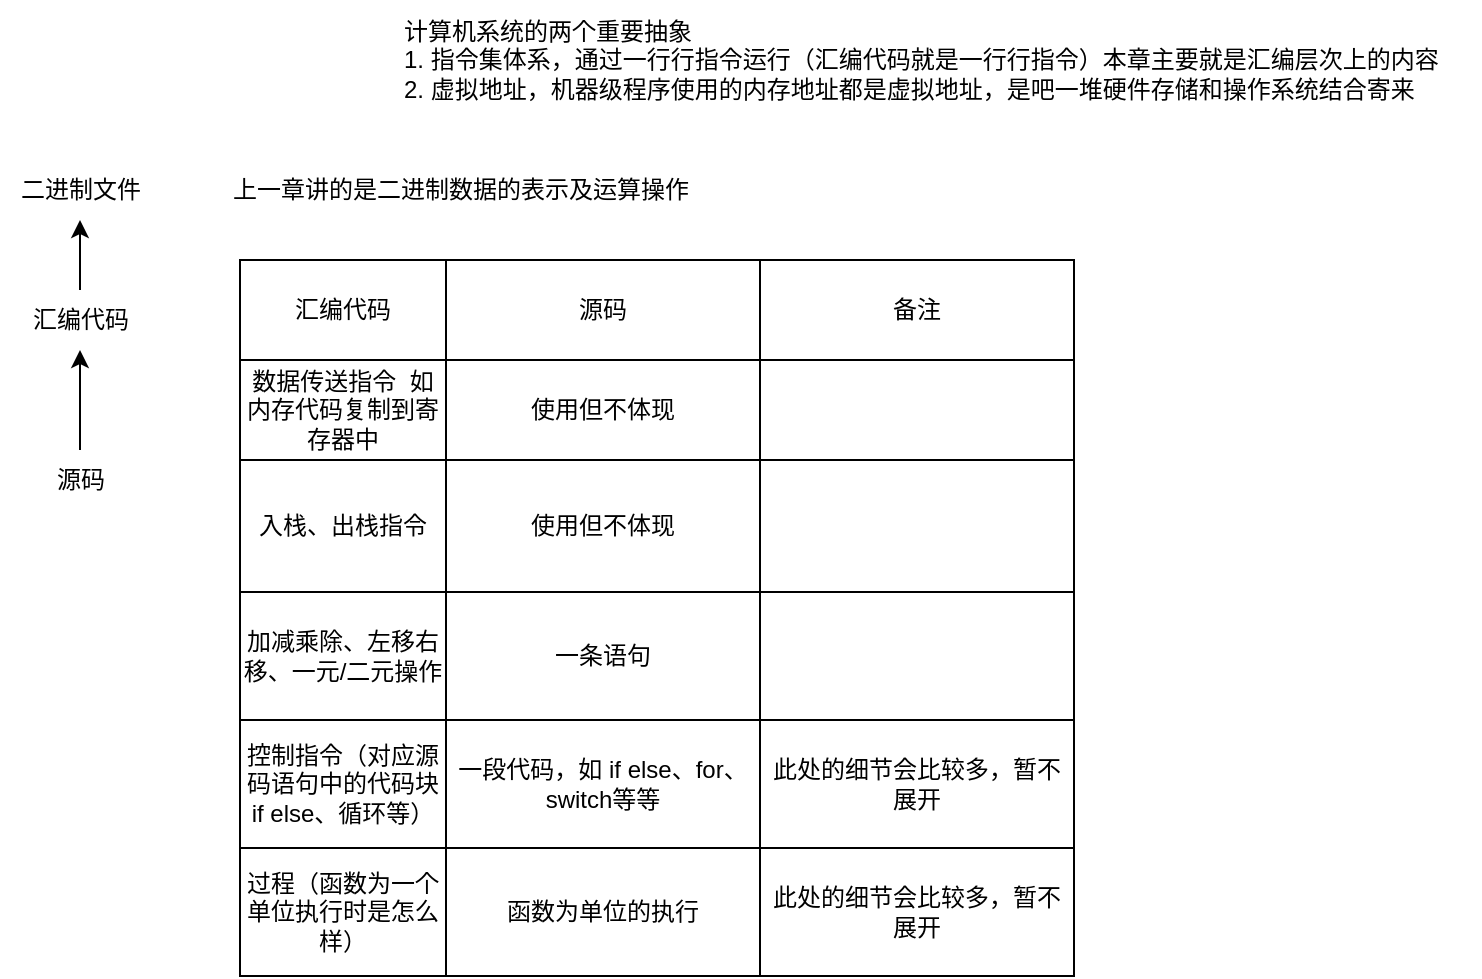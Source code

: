 <mxfile>
    <diagram id="d0xkS0hOLrNR2X3_PJC-" name="第 1 页">
        <mxGraphModel dx="796" dy="490" grid="1" gridSize="10" guides="1" tooltips="1" connect="1" arrows="1" fold="1" page="1" pageScale="1" pageWidth="827" pageHeight="1169" math="0" shadow="0">
            <root>
                <mxCell id="0"/>
                <mxCell id="1" parent="0"/>
                <mxCell id="2" value="二进制文件" style="text;html=1;align=center;verticalAlign=middle;resizable=0;points=[];autosize=1;strokeColor=none;fillColor=none;" vertex="1" parent="1">
                    <mxGeometry x="140" y="140" width="80" height="30" as="geometry"/>
                </mxCell>
                <mxCell id="7" style="edgeStyle=none;html=1;" edge="1" parent="1" source="4" target="2">
                    <mxGeometry relative="1" as="geometry"/>
                </mxCell>
                <mxCell id="4" value="汇编代码" style="text;html=1;align=center;verticalAlign=middle;resizable=0;points=[];autosize=1;strokeColor=none;fillColor=none;" vertex="1" parent="1">
                    <mxGeometry x="145" y="205" width="70" height="30" as="geometry"/>
                </mxCell>
                <mxCell id="6" style="edgeStyle=none;html=1;" edge="1" parent="1" source="5" target="4">
                    <mxGeometry relative="1" as="geometry"/>
                </mxCell>
                <mxCell id="5" value="源码" style="text;html=1;align=center;verticalAlign=middle;resizable=0;points=[];autosize=1;strokeColor=none;fillColor=none;" vertex="1" parent="1">
                    <mxGeometry x="155" y="285" width="50" height="30" as="geometry"/>
                </mxCell>
                <mxCell id="8" value="计算机系统的两个重要抽象&lt;br&gt;1. 指令集体系，通过一行行指令运行（汇编代码就是一行行指令）本章主要就是汇编层次上的内容&lt;br&gt;2. 虚拟地址，机器级程序使用的内存地址都是虚拟地址，是吧一堆硬件存储和操作系统结合寄来" style="text;html=1;align=left;verticalAlign=middle;resizable=0;points=[];autosize=1;strokeColor=none;fillColor=none;" vertex="1" parent="1">
                    <mxGeometry x="340" y="60" width="540" height="60" as="geometry"/>
                </mxCell>
                <mxCell id="10" value="上一章讲的是二进制数据的表示及运算操作" style="text;html=1;align=center;verticalAlign=middle;resizable=0;points=[];autosize=1;strokeColor=none;fillColor=none;" vertex="1" parent="1">
                    <mxGeometry x="245" y="140" width="250" height="30" as="geometry"/>
                </mxCell>
                <mxCell id="11" value="" style="shape=table;startSize=0;container=1;collapsible=0;childLayout=tableLayout;" vertex="1" parent="1">
                    <mxGeometry x="260" y="190" width="417" height="358" as="geometry"/>
                </mxCell>
                <mxCell id="12" value="" style="shape=tableRow;horizontal=0;startSize=0;swimlaneHead=0;swimlaneBody=0;top=0;left=0;bottom=0;right=0;collapsible=0;dropTarget=0;fillColor=none;points=[[0,0.5],[1,0.5]];portConstraint=eastwest;" vertex="1" parent="11">
                    <mxGeometry width="417" height="50" as="geometry"/>
                </mxCell>
                <mxCell id="13" value="汇编代码" style="shape=partialRectangle;html=1;whiteSpace=wrap;connectable=0;overflow=hidden;fillColor=none;top=0;left=0;bottom=0;right=0;pointerEvents=1;" vertex="1" parent="12">
                    <mxGeometry width="103" height="50" as="geometry">
                        <mxRectangle width="103" height="50" as="alternateBounds"/>
                    </mxGeometry>
                </mxCell>
                <mxCell id="14" value="源码" style="shape=partialRectangle;html=1;whiteSpace=wrap;connectable=0;overflow=hidden;fillColor=none;top=0;left=0;bottom=0;right=0;pointerEvents=1;" vertex="1" parent="12">
                    <mxGeometry x="103" width="157" height="50" as="geometry">
                        <mxRectangle width="157" height="50" as="alternateBounds"/>
                    </mxGeometry>
                </mxCell>
                <mxCell id="42" value="备注" style="shape=partialRectangle;html=1;whiteSpace=wrap;connectable=0;overflow=hidden;fillColor=none;top=0;left=0;bottom=0;right=0;pointerEvents=1;" vertex="1" parent="12">
                    <mxGeometry x="260" width="157" height="50" as="geometry">
                        <mxRectangle width="157" height="50" as="alternateBounds"/>
                    </mxGeometry>
                </mxCell>
                <mxCell id="16" value="" style="shape=tableRow;horizontal=0;startSize=0;swimlaneHead=0;swimlaneBody=0;top=0;left=0;bottom=0;right=0;collapsible=0;dropTarget=0;fillColor=none;points=[[0,0.5],[1,0.5]];portConstraint=eastwest;" vertex="1" parent="11">
                    <mxGeometry y="50" width="417" height="50" as="geometry"/>
                </mxCell>
                <mxCell id="17" value="&lt;span style=&quot;&quot;&gt;数据传送指令&amp;nbsp; 如内存代码复制到寄存器中&lt;/span&gt;" style="shape=partialRectangle;html=1;whiteSpace=wrap;connectable=0;overflow=hidden;fillColor=none;top=0;left=0;bottom=0;right=0;pointerEvents=1;" vertex="1" parent="16">
                    <mxGeometry width="103" height="50" as="geometry">
                        <mxRectangle width="103" height="50" as="alternateBounds"/>
                    </mxGeometry>
                </mxCell>
                <mxCell id="18" value="使用但不体现" style="shape=partialRectangle;html=1;whiteSpace=wrap;connectable=0;overflow=hidden;fillColor=none;top=0;left=0;bottom=0;right=0;pointerEvents=1;" vertex="1" parent="16">
                    <mxGeometry x="103" width="157" height="50" as="geometry">
                        <mxRectangle width="157" height="50" as="alternateBounds"/>
                    </mxGeometry>
                </mxCell>
                <mxCell id="43" style="shape=partialRectangle;html=1;whiteSpace=wrap;connectable=0;overflow=hidden;fillColor=none;top=0;left=0;bottom=0;right=0;pointerEvents=1;" vertex="1" parent="16">
                    <mxGeometry x="260" width="157" height="50" as="geometry">
                        <mxRectangle width="157" height="50" as="alternateBounds"/>
                    </mxGeometry>
                </mxCell>
                <mxCell id="20" value="" style="shape=tableRow;horizontal=0;startSize=0;swimlaneHead=0;swimlaneBody=0;top=0;left=0;bottom=0;right=0;collapsible=0;dropTarget=0;fillColor=none;points=[[0,0.5],[1,0.5]];portConstraint=eastwest;" vertex="1" parent="11">
                    <mxGeometry y="100" width="417" height="66" as="geometry"/>
                </mxCell>
                <mxCell id="21" value="&lt;span style=&quot;text-align: left;&quot;&gt;入栈、出栈指令&lt;/span&gt;" style="shape=partialRectangle;html=1;whiteSpace=wrap;connectable=0;overflow=hidden;fillColor=none;top=0;left=0;bottom=0;right=0;pointerEvents=1;" vertex="1" parent="20">
                    <mxGeometry width="103" height="66" as="geometry">
                        <mxRectangle width="103" height="66" as="alternateBounds"/>
                    </mxGeometry>
                </mxCell>
                <mxCell id="22" value="使用但不体现" style="shape=partialRectangle;html=1;whiteSpace=wrap;connectable=0;overflow=hidden;fillColor=none;top=0;left=0;bottom=0;right=0;pointerEvents=1;" vertex="1" parent="20">
                    <mxGeometry x="103" width="157" height="66" as="geometry">
                        <mxRectangle width="157" height="66" as="alternateBounds"/>
                    </mxGeometry>
                </mxCell>
                <mxCell id="44" style="shape=partialRectangle;html=1;whiteSpace=wrap;connectable=0;overflow=hidden;fillColor=none;top=0;left=0;bottom=0;right=0;pointerEvents=1;" vertex="1" parent="20">
                    <mxGeometry x="260" width="157" height="66" as="geometry">
                        <mxRectangle width="157" height="66" as="alternateBounds"/>
                    </mxGeometry>
                </mxCell>
                <mxCell id="24" value="" style="shape=tableRow;horizontal=0;startSize=0;swimlaneHead=0;swimlaneBody=0;top=0;left=0;bottom=0;right=0;collapsible=0;dropTarget=0;fillColor=none;points=[[0,0.5],[1,0.5]];portConstraint=eastwest;" vertex="1" parent="11">
                    <mxGeometry y="166" width="417" height="64" as="geometry"/>
                </mxCell>
                <mxCell id="25" value="&lt;span style=&quot;text-align: left;&quot;&gt;加减乘除、左移右移、一元/二元操作&lt;/span&gt;" style="shape=partialRectangle;html=1;whiteSpace=wrap;connectable=0;overflow=hidden;fillColor=none;top=0;left=0;bottom=0;right=0;pointerEvents=1;" vertex="1" parent="24">
                    <mxGeometry width="103" height="64" as="geometry">
                        <mxRectangle width="103" height="64" as="alternateBounds"/>
                    </mxGeometry>
                </mxCell>
                <mxCell id="26" value="一条语句" style="shape=partialRectangle;html=1;whiteSpace=wrap;connectable=0;overflow=hidden;fillColor=none;top=0;left=0;bottom=0;right=0;pointerEvents=1;" vertex="1" parent="24">
                    <mxGeometry x="103" width="157" height="64" as="geometry">
                        <mxRectangle width="157" height="64" as="alternateBounds"/>
                    </mxGeometry>
                </mxCell>
                <mxCell id="45" style="shape=partialRectangle;html=1;whiteSpace=wrap;connectable=0;overflow=hidden;fillColor=none;top=0;left=0;bottom=0;right=0;pointerEvents=1;" vertex="1" parent="24">
                    <mxGeometry x="260" width="157" height="64" as="geometry">
                        <mxRectangle width="157" height="64" as="alternateBounds"/>
                    </mxGeometry>
                </mxCell>
                <mxCell id="28" style="shape=tableRow;horizontal=0;startSize=0;swimlaneHead=0;swimlaneBody=0;top=0;left=0;bottom=0;right=0;collapsible=0;dropTarget=0;fillColor=none;points=[[0,0.5],[1,0.5]];portConstraint=eastwest;" vertex="1" parent="11">
                    <mxGeometry y="230" width="417" height="64" as="geometry"/>
                </mxCell>
                <mxCell id="29" value="&lt;span style=&quot;text-align: left;&quot;&gt;控制指令（对应源码语句中的代码块if else、循环等）&lt;/span&gt;" style="shape=partialRectangle;html=1;whiteSpace=wrap;connectable=0;overflow=hidden;fillColor=none;top=0;left=0;bottom=0;right=0;pointerEvents=1;" vertex="1" parent="28">
                    <mxGeometry width="103" height="64" as="geometry">
                        <mxRectangle width="103" height="64" as="alternateBounds"/>
                    </mxGeometry>
                </mxCell>
                <mxCell id="30" value="一段代码，如 if else、for、switch等等" style="shape=partialRectangle;html=1;whiteSpace=wrap;connectable=0;overflow=hidden;fillColor=none;top=0;left=0;bottom=0;right=0;pointerEvents=1;" vertex="1" parent="28">
                    <mxGeometry x="103" width="157" height="64" as="geometry">
                        <mxRectangle width="157" height="64" as="alternateBounds"/>
                    </mxGeometry>
                </mxCell>
                <mxCell id="46" value="此处的细节会比较多，暂不展开" style="shape=partialRectangle;html=1;whiteSpace=wrap;connectable=0;overflow=hidden;fillColor=none;top=0;left=0;bottom=0;right=0;pointerEvents=1;" vertex="1" parent="28">
                    <mxGeometry x="260" width="157" height="64" as="geometry">
                        <mxRectangle width="157" height="64" as="alternateBounds"/>
                    </mxGeometry>
                </mxCell>
                <mxCell id="32" style="shape=tableRow;horizontal=0;startSize=0;swimlaneHead=0;swimlaneBody=0;top=0;left=0;bottom=0;right=0;collapsible=0;dropTarget=0;fillColor=none;points=[[0,0.5],[1,0.5]];portConstraint=eastwest;" vertex="1" parent="11">
                    <mxGeometry y="294" width="417" height="64" as="geometry"/>
                </mxCell>
                <mxCell id="33" value="&lt;span style=&quot;text-align: left;&quot;&gt;过程（函数为一个单位执行时是怎么样）&lt;/span&gt;" style="shape=partialRectangle;html=1;whiteSpace=wrap;connectable=0;overflow=hidden;fillColor=none;top=0;left=0;bottom=0;right=0;pointerEvents=1;" vertex="1" parent="32">
                    <mxGeometry width="103" height="64" as="geometry">
                        <mxRectangle width="103" height="64" as="alternateBounds"/>
                    </mxGeometry>
                </mxCell>
                <mxCell id="34" value="函数为单位的执行" style="shape=partialRectangle;html=1;whiteSpace=wrap;connectable=0;overflow=hidden;fillColor=none;top=0;left=0;bottom=0;right=0;pointerEvents=1;" vertex="1" parent="32">
                    <mxGeometry x="103" width="157" height="64" as="geometry">
                        <mxRectangle width="157" height="64" as="alternateBounds"/>
                    </mxGeometry>
                </mxCell>
                <mxCell id="47" value="此处的细节会比较多，暂不展开" style="shape=partialRectangle;html=1;whiteSpace=wrap;connectable=0;overflow=hidden;fillColor=none;top=0;left=0;bottom=0;right=0;pointerEvents=1;" vertex="1" parent="32">
                    <mxGeometry x="260" width="157" height="64" as="geometry">
                        <mxRectangle width="157" height="64" as="alternateBounds"/>
                    </mxGeometry>
                </mxCell>
            </root>
        </mxGraphModel>
    </diagram>
</mxfile>